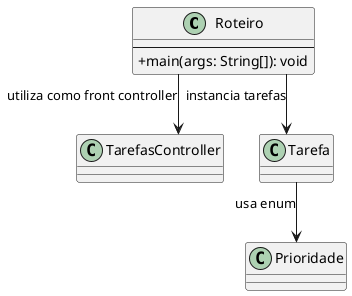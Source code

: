 @startuml

skinparam lineType ortho
skinparam classAttributeIconSize 0

class Roteiro {
    --
    + main(args: String[]): void
}

Roteiro --> TarefasController : utiliza como front controller
Roteiro --> Tarefa : instancia tarefas
Tarefa --> Prioridade : usa enum

@enduml
